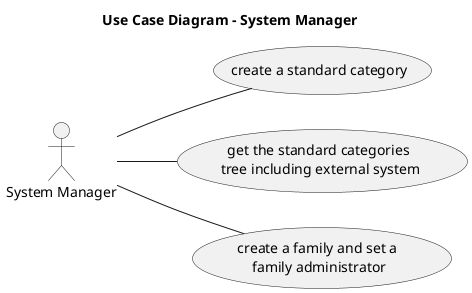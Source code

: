 @startuml

left to right direction

title Use Case Diagram - System Manager

actor "System Manager" as sm

usecase "create a standard category" as uc001
usecase "get the standard categories \ntree including external system" as uc002
usecase "create a family and set a \nfamily administrator" as uc010

sm -- uc001
sm -- uc002
sm -- uc010

@enduml